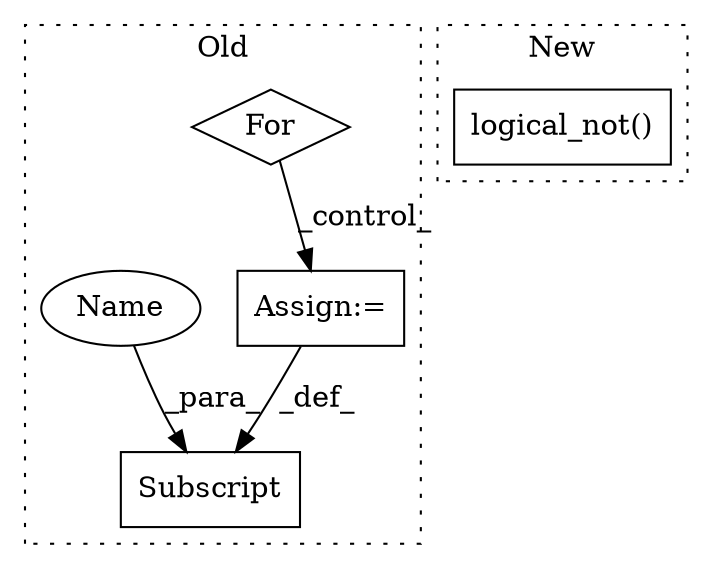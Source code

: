 digraph G {
subgraph cluster0 {
1 [label="Subscript" a="63" s="5304,0" l="16,0" shape="box"];
3 [label="Assign:=" a="68" s="5320" l="3" shape="box"];
4 [label="For" a="107" s="5215,5245" l="4,14" shape="diamond"];
5 [label="Name" a="87" s="5318" l="1" shape="ellipse"];
label = "Old";
style="dotted";
}
subgraph cluster1 {
2 [label="logical_not()" a="75" s="5422,5458" l="18,1" shape="box"];
label = "New";
style="dotted";
}
3 -> 1 [label="_def_"];
4 -> 3 [label="_control_"];
5 -> 1 [label="_para_"];
}